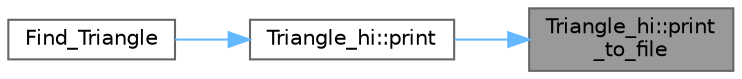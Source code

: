 digraph "Triangle_hi::print_to_file"
{
 // LATEX_PDF_SIZE
  bgcolor="transparent";
  edge [fontname=Helvetica,fontsize=10,labelfontname=Helvetica,labelfontsize=10];
  node [fontname=Helvetica,fontsize=10,shape=box,height=0.2,width=0.4];
  rankdir="RL";
  Node1 [label="Triangle_hi::print\l_to_file",height=0.2,width=0.4,color="gray40", fillcolor="grey60", style="filled", fontcolor="black",tooltip=" "];
  Node1 -> Node2 [dir="back",color="steelblue1",style="solid"];
  Node2 [label="Triangle_hi::print",height=0.2,width=0.4,color="grey40", fillcolor="white", style="filled",URL="$class_triangle__hi.html#af8639ec111ddd21a4d4ee56fd68ba43d",tooltip=" "];
  Node2 -> Node3 [dir="back",color="steelblue1",style="solid"];
  Node3 [label="Find_Triangle",height=0.2,width=0.4,color="grey40", fillcolor="white", style="filled",URL="$_find___triangle_8cpp.html#a7823cb47389cb6d26d3659d2df84d11e",tooltip="#include <future>"];
}
